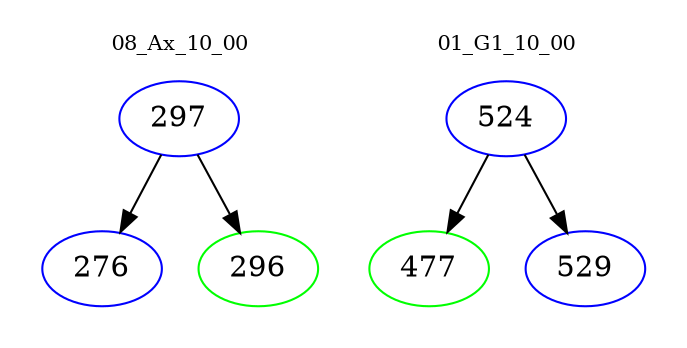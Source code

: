 digraph{
subgraph cluster_0 {
color = white
label = "08_Ax_10_00";
fontsize=10;
T0_297 [label="297", color="blue"]
T0_297 -> T0_276 [color="black"]
T0_276 [label="276", color="blue"]
T0_297 -> T0_296 [color="black"]
T0_296 [label="296", color="green"]
}
subgraph cluster_1 {
color = white
label = "01_G1_10_00";
fontsize=10;
T1_524 [label="524", color="blue"]
T1_524 -> T1_477 [color="black"]
T1_477 [label="477", color="green"]
T1_524 -> T1_529 [color="black"]
T1_529 [label="529", color="blue"]
}
}
